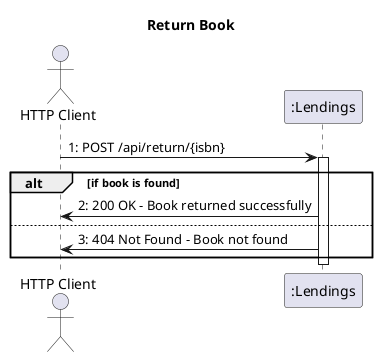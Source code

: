 @startuml
title Return Book
actor "HTTP Client" as client
participant ":Lendings" as Lendings

client -> Lendings: 1: POST /api/return/{isbn}
activate Lendings
alt if book is found
  Lendings -> client: 2: 200 OK - Book returned successfully
else
  Lendings -> client: 3: 404 Not Found - Book not found
end
deactivate Lendings
@enduml